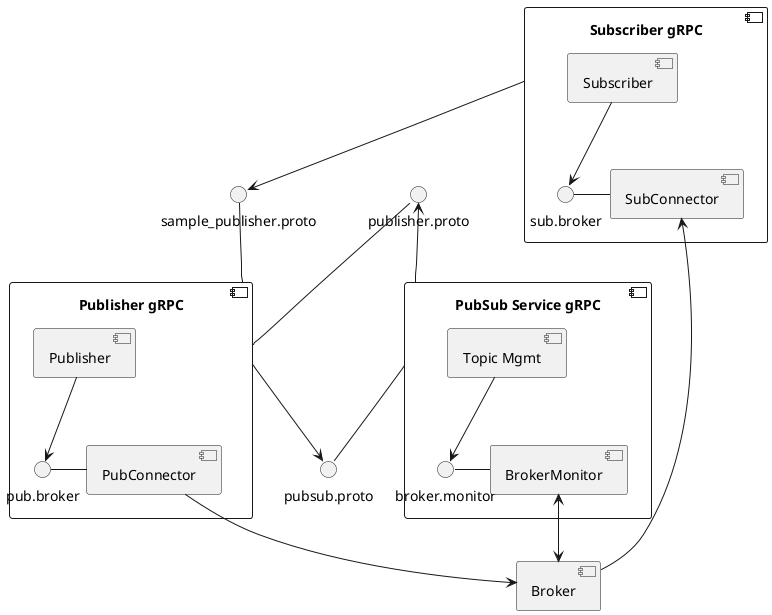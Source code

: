@startuml pubsub component diagram with broker interface
component "Publisher gRPC" as pub {
    [Publisher] --> pub.broker
    pub.broker - [PubConnector]
}

pub -up- publisher.proto
pub -up- sample_publisher.proto
pub --> pubsub.proto

component "PubSub Service gRPC" as ps_service {
    [Topic Mgmt] --> broker.monitor
    broker.monitor - [BrokerMonitor]
}

ps_service -- pubsub.proto
ps_service -up-> publisher.proto

component "Subscriber gRPC" as sub {
    [Subscriber] --> sub.broker
    sub.broker - [SubConnector]
}

sub --> sample_publisher.proto

[PubConnector] -down-> [Broker]
[BrokerMonitor] <-down-> [Broker]
[Broker] -> [SubConnector]

@enduml